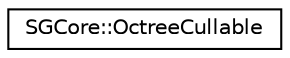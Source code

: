digraph "Graphical Class Hierarchy"
{
 // LATEX_PDF_SIZE
  edge [fontname="Helvetica",fontsize="10",labelfontname="Helvetica",labelfontsize="10"];
  node [fontname="Helvetica",fontsize="10",shape=record];
  rankdir="LR";
  Node0 [label="SGCore::OctreeCullable",height=0.2,width=0.4,color="black", fillcolor="white", style="filled",URL="$structSGCore_1_1OctreeCullable.html",tooltip=" "];
}
